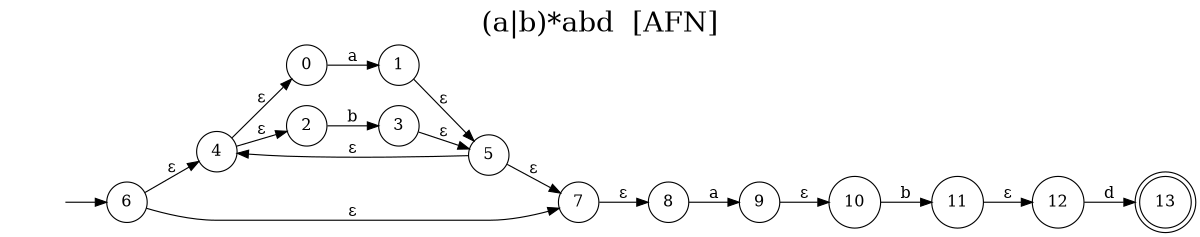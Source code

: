 digraph "Resultado Automata AFN" {
label = "(a|b)*abd  [AFN]"
labelloc  =  t
fontsize  = 25
rankdir=LR size="8,5"
node [shape=doublecircle]
13
node [shape=circle]
6
node [shape=none]
""
""-> 6 [label=""]
node [shape=circle]
0 -> 1[label="a"]
2 -> 3[label="b"]
4 -> 0[label="ε"]
4 -> 2[label="ε"]
1 -> 5[label="ε"]
3 -> 5[label="ε"]
5 -> 4[label="ε"]
6 -> 7[label="ε"]
6 -> 4[label="ε"]
5 -> 7[label="ε"]
8 -> 9[label="a"]
7 -> 8[label="ε"]
10 -> 11[label="b"]
9 -> 10[label="ε"]
12 -> 13[label="d"]
11 -> 12[label="ε"]
}